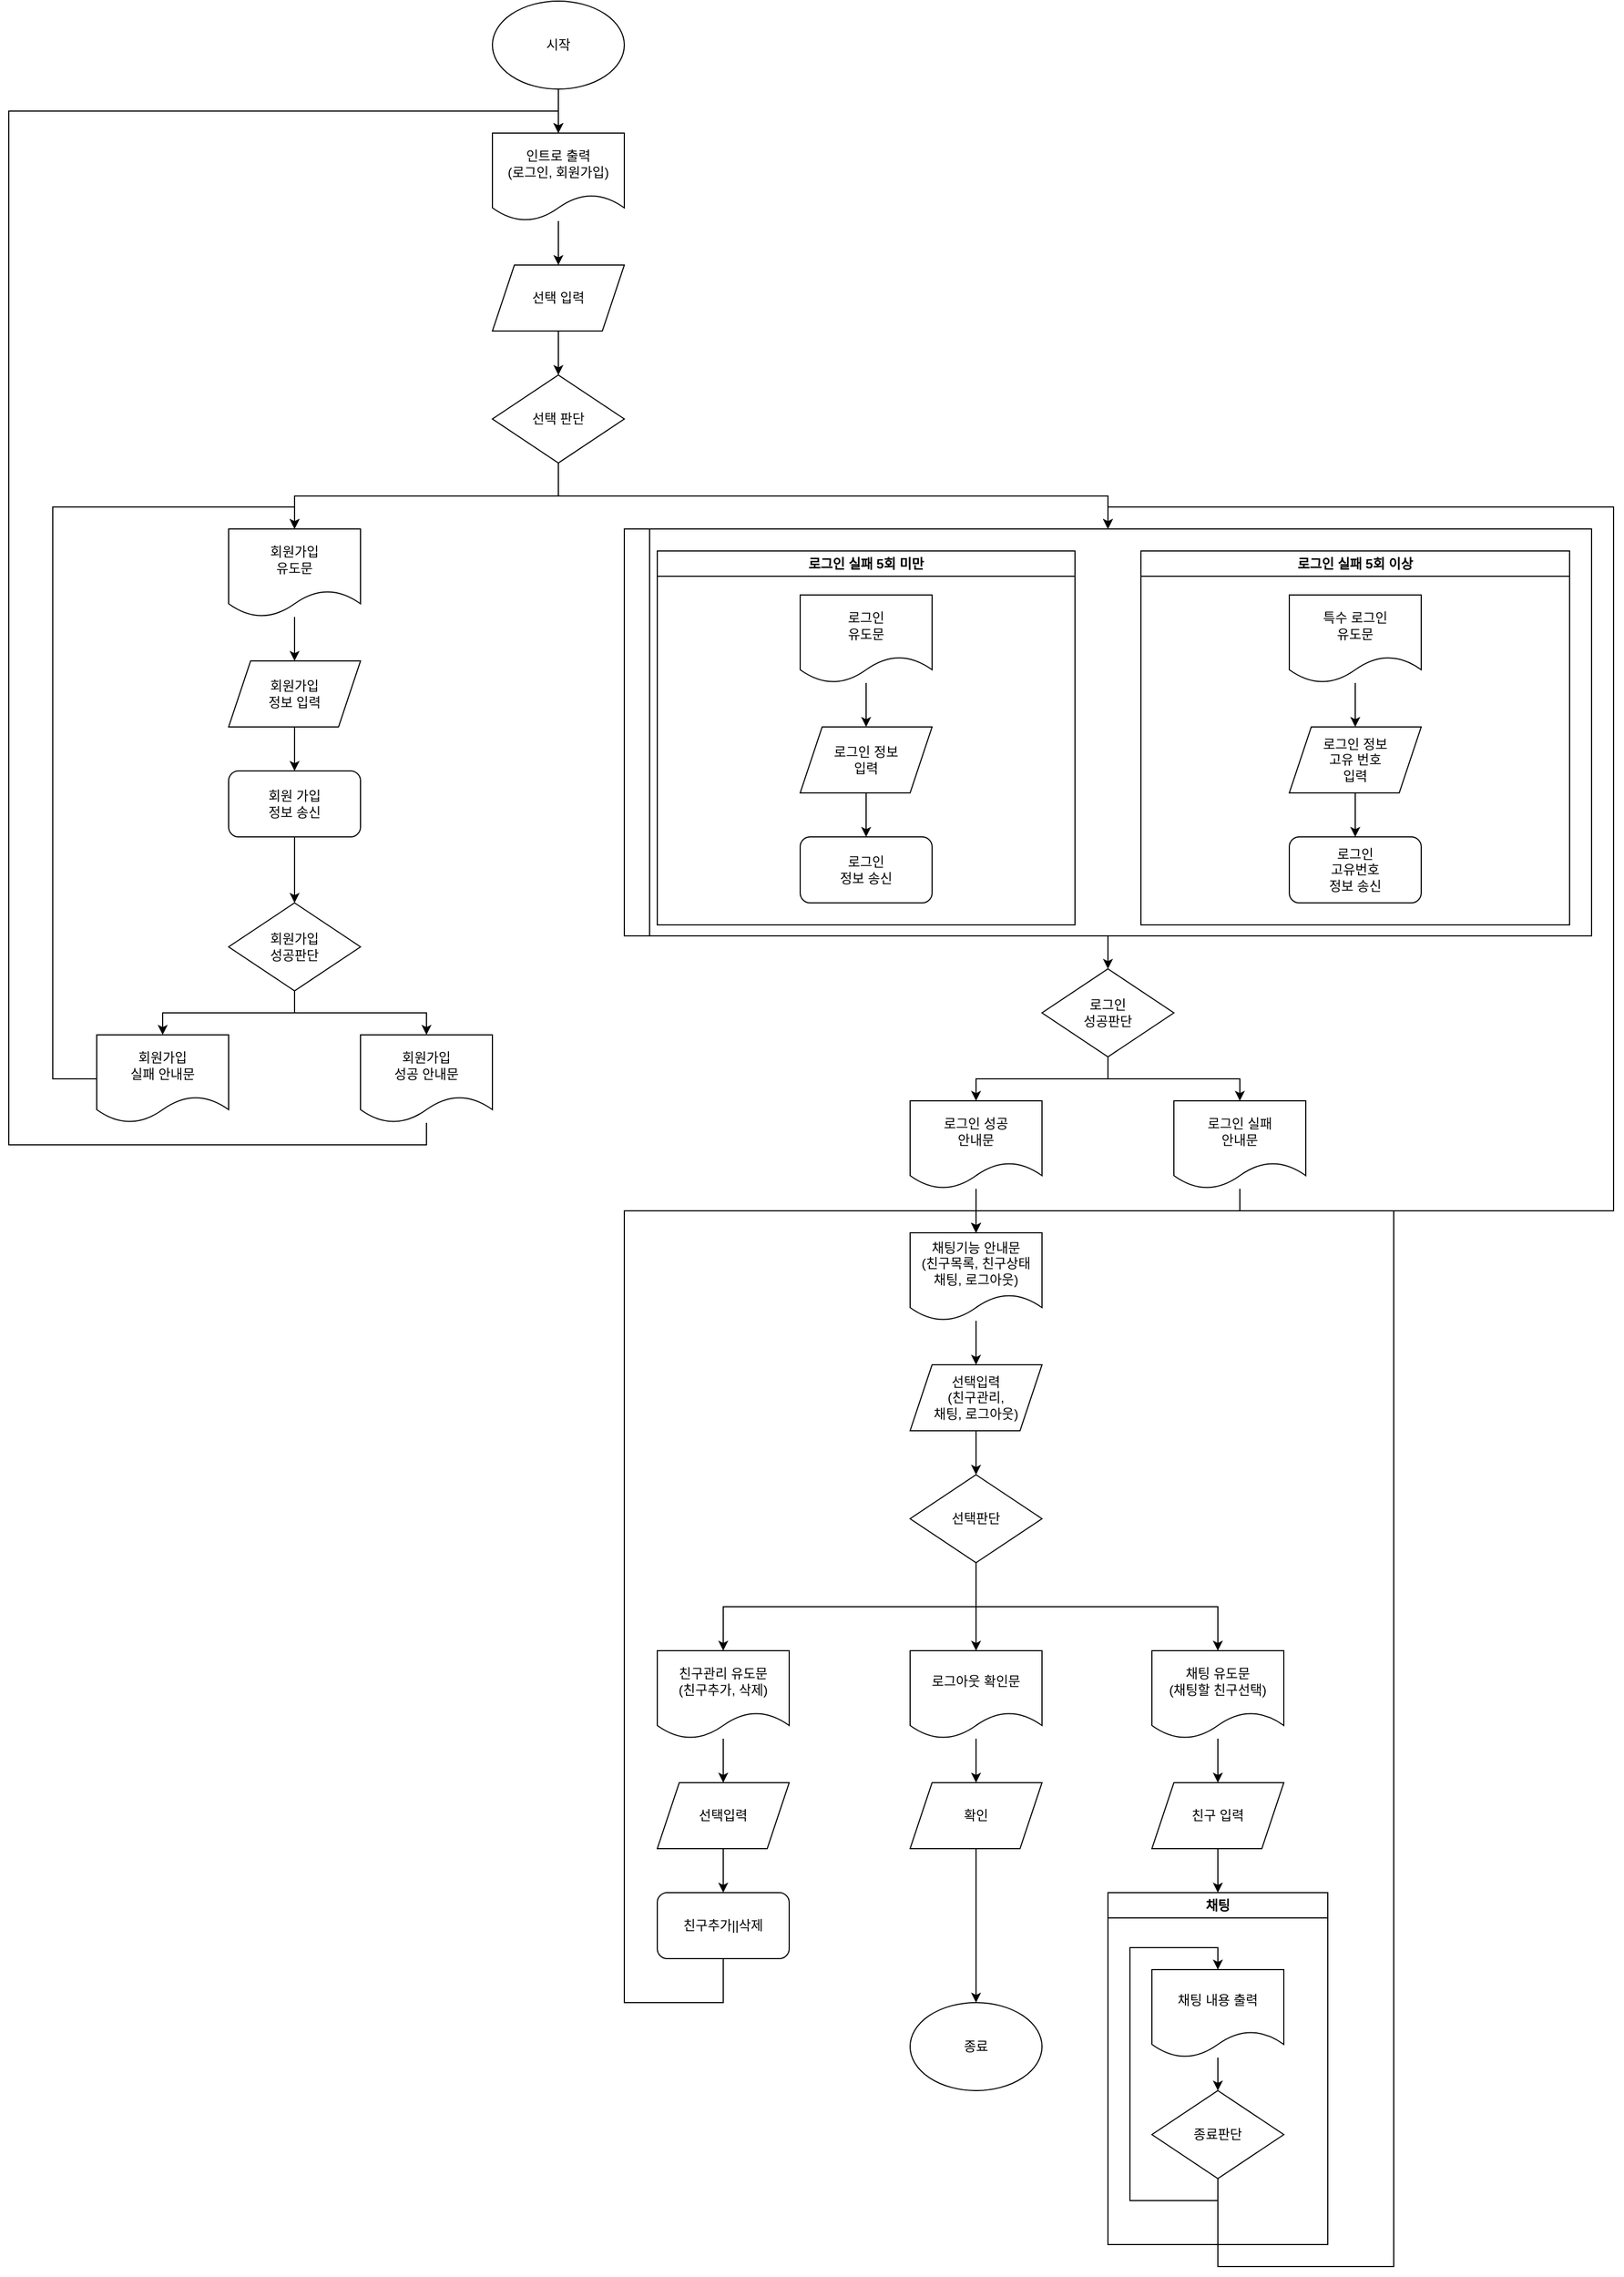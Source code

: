 <mxfile version="24.4.4" type="device">
  <diagram name="Page-1" id="c7488fd3-1785-93aa-aadb-54a6760d102a">
    <mxGraphModel dx="6447" dy="3500" grid="1" gridSize="10" guides="1" tooltips="1" connect="1" arrows="1" fold="1" page="1" pageScale="1" pageWidth="1100" pageHeight="850" background="none" math="0" shadow="0">
      <root>
        <mxCell id="0" />
        <mxCell id="1" parent="0" />
        <mxCell id="SiHA6oWJjxLBhAamfvWC-15" value="&amp;nbsp;" style="text;whiteSpace=wrap;html=1;" vertex="1" parent="1">
          <mxGeometry x="560" y="60" width="40" height="40" as="geometry" />
        </mxCell>
        <mxCell id="SiHA6oWJjxLBhAamfvWC-62" value="" style="edgeStyle=orthogonalEdgeStyle;rounded=0;orthogonalLoop=1;jettySize=auto;html=1;" edge="1" parent="1" source="SiHA6oWJjxLBhAamfvWC-16" target="SiHA6oWJjxLBhAamfvWC-17">
          <mxGeometry relative="1" as="geometry" />
        </mxCell>
        <mxCell id="SiHA6oWJjxLBhAamfvWC-16" value="시작" style="ellipse;whiteSpace=wrap;html=1;" vertex="1" parent="1">
          <mxGeometry x="120" y="-800" width="120" height="80" as="geometry" />
        </mxCell>
        <mxCell id="SiHA6oWJjxLBhAamfvWC-63" value="" style="edgeStyle=orthogonalEdgeStyle;rounded=0;orthogonalLoop=1;jettySize=auto;html=1;" edge="1" parent="1" source="SiHA6oWJjxLBhAamfvWC-17" target="SiHA6oWJjxLBhAamfvWC-18">
          <mxGeometry relative="1" as="geometry" />
        </mxCell>
        <mxCell id="SiHA6oWJjxLBhAamfvWC-17" value="&lt;div&gt;인트로 출력&lt;/div&gt;&lt;div&gt;(로그인, 회원가입)&lt;br&gt;&lt;/div&gt;" style="shape=document;whiteSpace=wrap;html=1;boundedLbl=1;" vertex="1" parent="1">
          <mxGeometry x="120" y="-680" width="120" height="80" as="geometry" />
        </mxCell>
        <mxCell id="SiHA6oWJjxLBhAamfvWC-64" value="" style="edgeStyle=orthogonalEdgeStyle;rounded=0;orthogonalLoop=1;jettySize=auto;html=1;" edge="1" parent="1" source="SiHA6oWJjxLBhAamfvWC-18" target="SiHA6oWJjxLBhAamfvWC-19">
          <mxGeometry relative="1" as="geometry" />
        </mxCell>
        <mxCell id="SiHA6oWJjxLBhAamfvWC-18" value="선택 입력" style="shape=parallelogram;perimeter=parallelogramPerimeter;whiteSpace=wrap;html=1;fixedSize=1;" vertex="1" parent="1">
          <mxGeometry x="120" y="-560" width="120" height="60" as="geometry" />
        </mxCell>
        <mxCell id="SiHA6oWJjxLBhAamfvWC-65" style="edgeStyle=orthogonalEdgeStyle;rounded=0;orthogonalLoop=1;jettySize=auto;html=1;entryX=0.5;entryY=0;entryDx=0;entryDy=0;" edge="1" parent="1" source="SiHA6oWJjxLBhAamfvWC-19" target="SiHA6oWJjxLBhAamfvWC-48">
          <mxGeometry relative="1" as="geometry">
            <Array as="points">
              <mxPoint x="180" y="-350" />
              <mxPoint x="-60" y="-350" />
            </Array>
          </mxGeometry>
        </mxCell>
        <mxCell id="SiHA6oWJjxLBhAamfvWC-66" style="edgeStyle=orthogonalEdgeStyle;rounded=0;orthogonalLoop=1;jettySize=auto;html=1;entryX=0.5;entryY=0;entryDx=0;entryDy=0;" edge="1" parent="1" source="SiHA6oWJjxLBhAamfvWC-19" target="SiHA6oWJjxLBhAamfvWC-49">
          <mxGeometry relative="1" as="geometry" />
        </mxCell>
        <mxCell id="SiHA6oWJjxLBhAamfvWC-19" value="선택 판단" style="rhombus;whiteSpace=wrap;html=1;" vertex="1" parent="1">
          <mxGeometry x="120" y="-460" width="120" height="80" as="geometry" />
        </mxCell>
        <mxCell id="SiHA6oWJjxLBhAamfvWC-68" value="" style="edgeStyle=orthogonalEdgeStyle;rounded=0;orthogonalLoop=1;jettySize=auto;html=1;" edge="1" parent="1" source="SiHA6oWJjxLBhAamfvWC-21" target="SiHA6oWJjxLBhAamfvWC-30">
          <mxGeometry relative="1" as="geometry" />
        </mxCell>
        <mxCell id="SiHA6oWJjxLBhAamfvWC-21" value="&lt;div&gt;회원가입&lt;/div&gt;&lt;div&gt;정보 입력&lt;br&gt;&lt;/div&gt;" style="shape=parallelogram;perimeter=parallelogramPerimeter;whiteSpace=wrap;html=1;fixedSize=1;" vertex="1" parent="1">
          <mxGeometry x="-120" y="-200" width="120" height="60" as="geometry" />
        </mxCell>
        <mxCell id="SiHA6oWJjxLBhAamfvWC-77" style="edgeStyle=orthogonalEdgeStyle;rounded=0;orthogonalLoop=1;jettySize=auto;html=1;entryX=0.5;entryY=0;entryDx=0;entryDy=0;" edge="1" parent="1" source="SiHA6oWJjxLBhAamfvWC-27" target="SiHA6oWJjxLBhAamfvWC-29">
          <mxGeometry relative="1" as="geometry" />
        </mxCell>
        <mxCell id="SiHA6oWJjxLBhAamfvWC-78" style="edgeStyle=orthogonalEdgeStyle;rounded=0;orthogonalLoop=1;jettySize=auto;html=1;entryX=0.5;entryY=0;entryDx=0;entryDy=0;" edge="1" parent="1" source="SiHA6oWJjxLBhAamfvWC-27" target="SiHA6oWJjxLBhAamfvWC-28">
          <mxGeometry relative="1" as="geometry" />
        </mxCell>
        <mxCell id="SiHA6oWJjxLBhAamfvWC-27" value="&lt;div&gt;회원가입&lt;/div&gt;&lt;div&gt;성공판단&lt;br&gt;&lt;/div&gt;" style="rhombus;whiteSpace=wrap;html=1;" vertex="1" parent="1">
          <mxGeometry x="-120" y="20" width="120" height="80" as="geometry" />
        </mxCell>
        <mxCell id="SiHA6oWJjxLBhAamfvWC-82" style="edgeStyle=orthogonalEdgeStyle;rounded=0;orthogonalLoop=1;jettySize=auto;html=1;entryX=0.5;entryY=0;entryDx=0;entryDy=0;" edge="1" parent="1" source="SiHA6oWJjxLBhAamfvWC-28" target="SiHA6oWJjxLBhAamfvWC-17">
          <mxGeometry relative="1" as="geometry">
            <mxPoint x="60" y="-744.706" as="targetPoint" />
            <Array as="points">
              <mxPoint x="60" y="240" />
              <mxPoint x="-320" y="240" />
              <mxPoint x="-320" y="-700" />
              <mxPoint x="180" y="-700" />
            </Array>
          </mxGeometry>
        </mxCell>
        <mxCell id="SiHA6oWJjxLBhAamfvWC-28" value="&lt;div&gt;회원가입&lt;/div&gt;&lt;div&gt;성공 안내문&lt;br&gt;&lt;/div&gt;" style="shape=document;whiteSpace=wrap;html=1;boundedLbl=1;" vertex="1" parent="1">
          <mxGeometry y="140" width="120" height="80" as="geometry" />
        </mxCell>
        <mxCell id="SiHA6oWJjxLBhAamfvWC-79" style="edgeStyle=orthogonalEdgeStyle;rounded=0;orthogonalLoop=1;jettySize=auto;html=1;entryX=0.5;entryY=0;entryDx=0;entryDy=0;" edge="1" parent="1" source="SiHA6oWJjxLBhAamfvWC-29" target="SiHA6oWJjxLBhAamfvWC-48">
          <mxGeometry relative="1" as="geometry">
            <Array as="points">
              <mxPoint x="-280" y="180" />
              <mxPoint x="-280" y="-340" />
              <mxPoint x="-60" y="-340" />
            </Array>
          </mxGeometry>
        </mxCell>
        <mxCell id="SiHA6oWJjxLBhAamfvWC-29" value="&lt;div&gt;회원가입&lt;/div&gt;&lt;div&gt;실패 안내문&lt;br&gt;&lt;/div&gt;" style="shape=document;whiteSpace=wrap;html=1;boundedLbl=1;" vertex="1" parent="1">
          <mxGeometry x="-240" y="140" width="120" height="80" as="geometry" />
        </mxCell>
        <mxCell id="SiHA6oWJjxLBhAamfvWC-69" value="" style="edgeStyle=orthogonalEdgeStyle;rounded=0;orthogonalLoop=1;jettySize=auto;html=1;" edge="1" parent="1" source="SiHA6oWJjxLBhAamfvWC-30" target="SiHA6oWJjxLBhAamfvWC-27">
          <mxGeometry relative="1" as="geometry" />
        </mxCell>
        <mxCell id="SiHA6oWJjxLBhAamfvWC-30" value="&lt;div&gt;회원 가입&lt;/div&gt;&lt;div&gt;정보 송신&lt;br&gt;&lt;/div&gt;" style="rounded=1;whiteSpace=wrap;html=1;" vertex="1" parent="1">
          <mxGeometry x="-120" y="-100" width="120" height="60" as="geometry" />
        </mxCell>
        <mxCell id="SiHA6oWJjxLBhAamfvWC-33" value="로그인 실패 5회 미만" style="swimlane;whiteSpace=wrap;html=1;" vertex="1" parent="1">
          <mxGeometry x="270" y="-300" width="380" height="340" as="geometry" />
        </mxCell>
        <mxCell id="SiHA6oWJjxLBhAamfvWC-32" value="&lt;div&gt;로그인&lt;/div&gt;&lt;div&gt;정보 송신&lt;br&gt;&lt;/div&gt;" style="rounded=1;whiteSpace=wrap;html=1;" vertex="1" parent="SiHA6oWJjxLBhAamfvWC-33">
          <mxGeometry x="130" y="260" width="120" height="60" as="geometry" />
        </mxCell>
        <mxCell id="SiHA6oWJjxLBhAamfvWC-71" value="" style="edgeStyle=orthogonalEdgeStyle;rounded=0;orthogonalLoop=1;jettySize=auto;html=1;" edge="1" parent="SiHA6oWJjxLBhAamfvWC-33" source="SiHA6oWJjxLBhAamfvWC-20" target="SiHA6oWJjxLBhAamfvWC-32">
          <mxGeometry relative="1" as="geometry" />
        </mxCell>
        <mxCell id="SiHA6oWJjxLBhAamfvWC-20" value="&lt;div&gt;로그인 정보 &lt;br&gt;&lt;/div&gt;&lt;div&gt;입력&lt;br&gt;&lt;/div&gt;" style="shape=parallelogram;perimeter=parallelogramPerimeter;whiteSpace=wrap;html=1;fixedSize=1;" vertex="1" parent="SiHA6oWJjxLBhAamfvWC-33">
          <mxGeometry x="130" y="160" width="120" height="60" as="geometry" />
        </mxCell>
        <mxCell id="SiHA6oWJjxLBhAamfvWC-70" value="" style="edgeStyle=orthogonalEdgeStyle;rounded=0;orthogonalLoop=1;jettySize=auto;html=1;" edge="1" parent="SiHA6oWJjxLBhAamfvWC-33" source="SiHA6oWJjxLBhAamfvWC-46" target="SiHA6oWJjxLBhAamfvWC-20">
          <mxGeometry relative="1" as="geometry" />
        </mxCell>
        <mxCell id="SiHA6oWJjxLBhAamfvWC-46" value="&lt;div&gt;로그인&lt;/div&gt;&lt;div&gt;유도문&lt;br&gt;&lt;/div&gt;" style="shape=document;whiteSpace=wrap;html=1;boundedLbl=1;" vertex="1" parent="SiHA6oWJjxLBhAamfvWC-33">
          <mxGeometry x="130" y="40" width="120" height="80" as="geometry" />
        </mxCell>
        <mxCell id="SiHA6oWJjxLBhAamfvWC-39" value="로그인 실패 5회 이상" style="swimlane;whiteSpace=wrap;html=1;" vertex="1" parent="1">
          <mxGeometry x="710" y="-300" width="390" height="340" as="geometry" />
        </mxCell>
        <mxCell id="SiHA6oWJjxLBhAamfvWC-73" value="" style="edgeStyle=orthogonalEdgeStyle;rounded=0;orthogonalLoop=1;jettySize=auto;html=1;" edge="1" parent="SiHA6oWJjxLBhAamfvWC-39" source="SiHA6oWJjxLBhAamfvWC-34" target="SiHA6oWJjxLBhAamfvWC-35">
          <mxGeometry relative="1" as="geometry" />
        </mxCell>
        <mxCell id="SiHA6oWJjxLBhAamfvWC-34" value="&lt;div&gt;로그인 정보&lt;/div&gt;&lt;div&gt;고유 번호&lt;br&gt;&lt;/div&gt;&lt;div&gt;입력&lt;br&gt;&lt;/div&gt;" style="shape=parallelogram;perimeter=parallelogramPerimeter;whiteSpace=wrap;html=1;fixedSize=1;" vertex="1" parent="SiHA6oWJjxLBhAamfvWC-39">
          <mxGeometry x="135" y="160" width="120" height="60" as="geometry" />
        </mxCell>
        <mxCell id="SiHA6oWJjxLBhAamfvWC-35" value="&lt;div&gt;로그인&lt;/div&gt;&lt;div&gt;고유번호&lt;br&gt;&lt;/div&gt;&lt;div&gt;정보 송신&lt;br&gt;&lt;/div&gt;" style="rounded=1;whiteSpace=wrap;html=1;" vertex="1" parent="SiHA6oWJjxLBhAamfvWC-39">
          <mxGeometry x="135" y="260" width="120" height="60" as="geometry" />
        </mxCell>
        <mxCell id="SiHA6oWJjxLBhAamfvWC-72" value="" style="edgeStyle=orthogonalEdgeStyle;rounded=0;orthogonalLoop=1;jettySize=auto;html=1;" edge="1" parent="SiHA6oWJjxLBhAamfvWC-39" source="SiHA6oWJjxLBhAamfvWC-47" target="SiHA6oWJjxLBhAamfvWC-34">
          <mxGeometry relative="1" as="geometry" />
        </mxCell>
        <mxCell id="SiHA6oWJjxLBhAamfvWC-47" value="&lt;div&gt;특수 로그인&lt;/div&gt;&lt;div&gt;유도문&lt;br&gt;&lt;/div&gt;" style="shape=document;whiteSpace=wrap;html=1;boundedLbl=1;" vertex="1" parent="SiHA6oWJjxLBhAamfvWC-39">
          <mxGeometry x="135" y="40" width="120" height="80" as="geometry" />
        </mxCell>
        <mxCell id="SiHA6oWJjxLBhAamfvWC-67" value="" style="edgeStyle=orthogonalEdgeStyle;rounded=0;orthogonalLoop=1;jettySize=auto;html=1;" edge="1" parent="1" source="SiHA6oWJjxLBhAamfvWC-48" target="SiHA6oWJjxLBhAamfvWC-21">
          <mxGeometry relative="1" as="geometry" />
        </mxCell>
        <mxCell id="SiHA6oWJjxLBhAamfvWC-48" value="&lt;div&gt;회원가입&lt;/div&gt;&lt;div&gt;유도문&lt;br&gt;&lt;/div&gt;" style="shape=document;whiteSpace=wrap;html=1;boundedLbl=1;" vertex="1" parent="1">
          <mxGeometry x="-120" y="-320" width="120" height="80" as="geometry" />
        </mxCell>
        <mxCell id="SiHA6oWJjxLBhAamfvWC-75" style="edgeStyle=orthogonalEdgeStyle;rounded=0;orthogonalLoop=1;jettySize=auto;html=1;entryX=0.5;entryY=0;entryDx=0;entryDy=0;" edge="1" parent="1" source="SiHA6oWJjxLBhAamfvWC-23" target="SiHA6oWJjxLBhAamfvWC-25">
          <mxGeometry relative="1" as="geometry" />
        </mxCell>
        <mxCell id="SiHA6oWJjxLBhAamfvWC-76" style="edgeStyle=orthogonalEdgeStyle;rounded=0;orthogonalLoop=1;jettySize=auto;html=1;entryX=0.5;entryY=0;entryDx=0;entryDy=0;" edge="1" parent="1" source="SiHA6oWJjxLBhAamfvWC-23" target="SiHA6oWJjxLBhAamfvWC-24">
          <mxGeometry relative="1" as="geometry" />
        </mxCell>
        <mxCell id="SiHA6oWJjxLBhAamfvWC-23" value="&lt;div&gt;로그인&lt;/div&gt;&lt;div&gt;성공판단&lt;br&gt;&lt;/div&gt;" style="rhombus;whiteSpace=wrap;html=1;" vertex="1" parent="1">
          <mxGeometry x="620" y="80" width="120" height="80" as="geometry" />
        </mxCell>
        <mxCell id="SiHA6oWJjxLBhAamfvWC-84" value="" style="edgeStyle=orthogonalEdgeStyle;rounded=0;orthogonalLoop=1;jettySize=auto;html=1;" edge="1" parent="1" source="SiHA6oWJjxLBhAamfvWC-25" target="SiHA6oWJjxLBhAamfvWC-83">
          <mxGeometry relative="1" as="geometry" />
        </mxCell>
        <mxCell id="SiHA6oWJjxLBhAamfvWC-25" value="&lt;div&gt;로그인 성공&lt;/div&gt;&lt;div&gt;안내문&lt;br&gt;&lt;/div&gt;" style="shape=document;whiteSpace=wrap;html=1;boundedLbl=1;" vertex="1" parent="1">
          <mxGeometry x="500" y="200" width="120" height="80" as="geometry" />
        </mxCell>
        <mxCell id="SiHA6oWJjxLBhAamfvWC-81" style="edgeStyle=orthogonalEdgeStyle;rounded=0;orthogonalLoop=1;jettySize=auto;html=1;entryX=0.5;entryY=0;entryDx=0;entryDy=0;" edge="1" parent="1" source="SiHA6oWJjxLBhAamfvWC-24" target="SiHA6oWJjxLBhAamfvWC-49">
          <mxGeometry relative="1" as="geometry">
            <Array as="points">
              <mxPoint x="800" y="300" />
              <mxPoint x="1140" y="300" />
              <mxPoint x="1140" y="-340" />
              <mxPoint x="680" y="-340" />
            </Array>
          </mxGeometry>
        </mxCell>
        <mxCell id="SiHA6oWJjxLBhAamfvWC-24" value="&lt;div&gt;로그인 실패&lt;/div&gt;&lt;div&gt;안내문&lt;br&gt;&lt;/div&gt;" style="shape=document;whiteSpace=wrap;html=1;boundedLbl=1;" vertex="1" parent="1">
          <mxGeometry x="740" y="200" width="120" height="80" as="geometry" />
        </mxCell>
        <mxCell id="SiHA6oWJjxLBhAamfvWC-74" style="edgeStyle=orthogonalEdgeStyle;rounded=0;orthogonalLoop=1;jettySize=auto;html=1;exitX=0.5;exitY=1;exitDx=0;exitDy=0;entryX=0.5;entryY=0;entryDx=0;entryDy=0;" edge="1" parent="1" source="SiHA6oWJjxLBhAamfvWC-49" target="SiHA6oWJjxLBhAamfvWC-23">
          <mxGeometry relative="1" as="geometry" />
        </mxCell>
        <mxCell id="SiHA6oWJjxLBhAamfvWC-49" value="" style="swimlane;horizontal=0;whiteSpace=wrap;html=1;" vertex="1" parent="1">
          <mxGeometry x="240" y="-320" width="880" height="370" as="geometry">
            <mxRectangle x="200" y="-360" width="50" height="40" as="alternateBounds" />
          </mxGeometry>
        </mxCell>
        <mxCell id="SiHA6oWJjxLBhAamfvWC-90" value="" style="edgeStyle=orthogonalEdgeStyle;rounded=0;orthogonalLoop=1;jettySize=auto;html=1;" edge="1" parent="1" source="SiHA6oWJjxLBhAamfvWC-83" target="SiHA6oWJjxLBhAamfvWC-85">
          <mxGeometry relative="1" as="geometry" />
        </mxCell>
        <mxCell id="SiHA6oWJjxLBhAamfvWC-83" value="&lt;div&gt;채팅기능 안내문&lt;/div&gt;&lt;div&gt;(친구목록, 친구상태&lt;br&gt;&lt;/div&gt;&lt;div&gt;채팅, 로그아웃)&lt;br&gt;&lt;/div&gt;" style="shape=document;whiteSpace=wrap;html=1;boundedLbl=1;" vertex="1" parent="1">
          <mxGeometry x="500" y="320" width="120" height="80" as="geometry" />
        </mxCell>
        <mxCell id="SiHA6oWJjxLBhAamfvWC-89" value="" style="edgeStyle=orthogonalEdgeStyle;rounded=0;orthogonalLoop=1;jettySize=auto;html=1;" edge="1" parent="1" source="SiHA6oWJjxLBhAamfvWC-85" target="SiHA6oWJjxLBhAamfvWC-88">
          <mxGeometry relative="1" as="geometry" />
        </mxCell>
        <mxCell id="SiHA6oWJjxLBhAamfvWC-85" value="&lt;div&gt;선택입력&lt;/div&gt;&lt;div&gt;(친구관리,&lt;/div&gt;&lt;div&gt;채팅, 로그아웃)&lt;br&gt;&lt;/div&gt;" style="shape=parallelogram;perimeter=parallelogramPerimeter;whiteSpace=wrap;html=1;fixedSize=1;" vertex="1" parent="1">
          <mxGeometry x="500" y="440" width="120" height="60" as="geometry" />
        </mxCell>
        <mxCell id="SiHA6oWJjxLBhAamfvWC-94" value="" style="edgeStyle=orthogonalEdgeStyle;rounded=0;orthogonalLoop=1;jettySize=auto;html=1;" edge="1" parent="1" source="SiHA6oWJjxLBhAamfvWC-88" target="SiHA6oWJjxLBhAamfvWC-92">
          <mxGeometry relative="1" as="geometry" />
        </mxCell>
        <mxCell id="SiHA6oWJjxLBhAamfvWC-98" style="edgeStyle=orthogonalEdgeStyle;rounded=0;orthogonalLoop=1;jettySize=auto;html=1;entryX=0.5;entryY=0;entryDx=0;entryDy=0;" edge="1" parent="1" source="SiHA6oWJjxLBhAamfvWC-88" target="SiHA6oWJjxLBhAamfvWC-97">
          <mxGeometry relative="1" as="geometry">
            <Array as="points">
              <mxPoint x="560" y="660" />
              <mxPoint x="330" y="660" />
            </Array>
          </mxGeometry>
        </mxCell>
        <mxCell id="SiHA6oWJjxLBhAamfvWC-99" style="edgeStyle=orthogonalEdgeStyle;rounded=0;orthogonalLoop=1;jettySize=auto;html=1;entryX=0.5;entryY=0;entryDx=0;entryDy=0;" edge="1" parent="1" source="SiHA6oWJjxLBhAamfvWC-88" target="SiHA6oWJjxLBhAamfvWC-93">
          <mxGeometry relative="1" as="geometry">
            <Array as="points">
              <mxPoint x="560" y="660" />
              <mxPoint x="780" y="660" />
            </Array>
          </mxGeometry>
        </mxCell>
        <mxCell id="SiHA6oWJjxLBhAamfvWC-88" value="선택판단" style="rhombus;whiteSpace=wrap;html=1;" vertex="1" parent="1">
          <mxGeometry x="500" y="540" width="120" height="80" as="geometry" />
        </mxCell>
        <mxCell id="SiHA6oWJjxLBhAamfvWC-106" value="" style="edgeStyle=orthogonalEdgeStyle;rounded=0;orthogonalLoop=1;jettySize=auto;html=1;" edge="1" parent="1" source="SiHA6oWJjxLBhAamfvWC-92" target="SiHA6oWJjxLBhAamfvWC-104">
          <mxGeometry relative="1" as="geometry" />
        </mxCell>
        <mxCell id="SiHA6oWJjxLBhAamfvWC-92" value="로그아웃 확인문" style="shape=document;whiteSpace=wrap;html=1;boundedLbl=1;" vertex="1" parent="1">
          <mxGeometry x="500" y="700" width="120" height="80" as="geometry" />
        </mxCell>
        <mxCell id="SiHA6oWJjxLBhAamfvWC-107" value="" style="edgeStyle=orthogonalEdgeStyle;rounded=0;orthogonalLoop=1;jettySize=auto;html=1;" edge="1" parent="1" source="SiHA6oWJjxLBhAamfvWC-93" target="SiHA6oWJjxLBhAamfvWC-103">
          <mxGeometry relative="1" as="geometry" />
        </mxCell>
        <mxCell id="SiHA6oWJjxLBhAamfvWC-93" value="&lt;div&gt;채팅 유도문&lt;/div&gt;&lt;div&gt;(채팅할 친구선택)&lt;br&gt;&lt;/div&gt;" style="shape=document;whiteSpace=wrap;html=1;boundedLbl=1;" vertex="1" parent="1">
          <mxGeometry x="720" y="700" width="120" height="80" as="geometry" />
        </mxCell>
        <mxCell id="SiHA6oWJjxLBhAamfvWC-109" value="" style="edgeStyle=orthogonalEdgeStyle;rounded=0;orthogonalLoop=1;jettySize=auto;html=1;" edge="1" parent="1" source="SiHA6oWJjxLBhAamfvWC-97" target="SiHA6oWJjxLBhAamfvWC-100">
          <mxGeometry relative="1" as="geometry" />
        </mxCell>
        <mxCell id="SiHA6oWJjxLBhAamfvWC-97" value="&lt;div&gt;친구관리 유도문&lt;/div&gt;&lt;div&gt;(친구추가, 삭제)&lt;br&gt;&lt;/div&gt;" style="shape=document;whiteSpace=wrap;html=1;boundedLbl=1;" vertex="1" parent="1">
          <mxGeometry x="270" y="700" width="120" height="80" as="geometry" />
        </mxCell>
        <mxCell id="SiHA6oWJjxLBhAamfvWC-110" value="" style="edgeStyle=orthogonalEdgeStyle;rounded=0;orthogonalLoop=1;jettySize=auto;html=1;" edge="1" parent="1" source="SiHA6oWJjxLBhAamfvWC-100" target="SiHA6oWJjxLBhAamfvWC-101">
          <mxGeometry relative="1" as="geometry" />
        </mxCell>
        <mxCell id="SiHA6oWJjxLBhAamfvWC-100" value="선택입력" style="shape=parallelogram;perimeter=parallelogramPerimeter;whiteSpace=wrap;html=1;fixedSize=1;" vertex="1" parent="1">
          <mxGeometry x="270" y="820" width="120" height="60" as="geometry" />
        </mxCell>
        <mxCell id="SiHA6oWJjxLBhAamfvWC-118" style="edgeStyle=orthogonalEdgeStyle;rounded=0;orthogonalLoop=1;jettySize=auto;html=1;entryX=0.5;entryY=0;entryDx=0;entryDy=0;" edge="1" parent="1" source="SiHA6oWJjxLBhAamfvWC-101" target="SiHA6oWJjxLBhAamfvWC-83">
          <mxGeometry relative="1" as="geometry">
            <Array as="points">
              <mxPoint x="330" y="1020" />
              <mxPoint x="240" y="1020" />
              <mxPoint x="240" y="300" />
              <mxPoint x="560" y="300" />
            </Array>
          </mxGeometry>
        </mxCell>
        <mxCell id="SiHA6oWJjxLBhAamfvWC-101" value="친구추가||삭제" style="rounded=1;whiteSpace=wrap;html=1;" vertex="1" parent="1">
          <mxGeometry x="270" y="920" width="120" height="60" as="geometry" />
        </mxCell>
        <mxCell id="SiHA6oWJjxLBhAamfvWC-102" value="종료" style="ellipse;whiteSpace=wrap;html=1;" vertex="1" parent="1">
          <mxGeometry x="500" y="1020" width="120" height="80" as="geometry" />
        </mxCell>
        <mxCell id="SiHA6oWJjxLBhAamfvWC-111" style="edgeStyle=orthogonalEdgeStyle;rounded=0;orthogonalLoop=1;jettySize=auto;html=1;entryX=0.5;entryY=0;entryDx=0;entryDy=0;" edge="1" parent="1" source="SiHA6oWJjxLBhAamfvWC-103" target="SiHA6oWJjxLBhAamfvWC-108">
          <mxGeometry relative="1" as="geometry" />
        </mxCell>
        <mxCell id="SiHA6oWJjxLBhAamfvWC-103" value="친구 입력" style="shape=parallelogram;perimeter=parallelogramPerimeter;whiteSpace=wrap;html=1;fixedSize=1;" vertex="1" parent="1">
          <mxGeometry x="720" y="820" width="120" height="60" as="geometry" />
        </mxCell>
        <mxCell id="SiHA6oWJjxLBhAamfvWC-105" style="edgeStyle=orthogonalEdgeStyle;rounded=0;orthogonalLoop=1;jettySize=auto;html=1;entryX=0.5;entryY=0;entryDx=0;entryDy=0;" edge="1" parent="1" source="SiHA6oWJjxLBhAamfvWC-104" target="SiHA6oWJjxLBhAamfvWC-102">
          <mxGeometry relative="1" as="geometry" />
        </mxCell>
        <mxCell id="SiHA6oWJjxLBhAamfvWC-104" value="확인" style="shape=parallelogram;perimeter=parallelogramPerimeter;whiteSpace=wrap;html=1;fixedSize=1;" vertex="1" parent="1">
          <mxGeometry x="500" y="820" width="120" height="60" as="geometry" />
        </mxCell>
        <mxCell id="SiHA6oWJjxLBhAamfvWC-108" value="채팅" style="swimlane;whiteSpace=wrap;html=1;" vertex="1" parent="1">
          <mxGeometry x="680" y="920" width="200" height="320" as="geometry" />
        </mxCell>
        <mxCell id="SiHA6oWJjxLBhAamfvWC-116" value="" style="edgeStyle=orthogonalEdgeStyle;rounded=0;orthogonalLoop=1;jettySize=auto;html=1;" edge="1" parent="SiHA6oWJjxLBhAamfvWC-108" source="SiHA6oWJjxLBhAamfvWC-112" target="SiHA6oWJjxLBhAamfvWC-113">
          <mxGeometry relative="1" as="geometry" />
        </mxCell>
        <mxCell id="SiHA6oWJjxLBhAamfvWC-112" value="채팅 내용 출력" style="shape=document;whiteSpace=wrap;html=1;boundedLbl=1;" vertex="1" parent="SiHA6oWJjxLBhAamfvWC-108">
          <mxGeometry x="40" y="70" width="120" height="80" as="geometry" />
        </mxCell>
        <mxCell id="SiHA6oWJjxLBhAamfvWC-115" style="edgeStyle=orthogonalEdgeStyle;rounded=0;orthogonalLoop=1;jettySize=auto;html=1;entryX=0.5;entryY=0;entryDx=0;entryDy=0;" edge="1" parent="SiHA6oWJjxLBhAamfvWC-108" source="SiHA6oWJjxLBhAamfvWC-113" target="SiHA6oWJjxLBhAamfvWC-112">
          <mxGeometry relative="1" as="geometry">
            <Array as="points">
              <mxPoint x="100" y="280" />
              <mxPoint x="20" y="280" />
              <mxPoint x="20" y="50" />
              <mxPoint x="100" y="50" />
            </Array>
          </mxGeometry>
        </mxCell>
        <mxCell id="SiHA6oWJjxLBhAamfvWC-113" value="종료판단" style="rhombus;whiteSpace=wrap;html=1;" vertex="1" parent="SiHA6oWJjxLBhAamfvWC-108">
          <mxGeometry x="40" y="180" width="120" height="80" as="geometry" />
        </mxCell>
        <mxCell id="SiHA6oWJjxLBhAamfvWC-117" style="edgeStyle=orthogonalEdgeStyle;rounded=0;orthogonalLoop=1;jettySize=auto;html=1;entryX=0.5;entryY=0;entryDx=0;entryDy=0;" edge="1" parent="1" source="SiHA6oWJjxLBhAamfvWC-113" target="SiHA6oWJjxLBhAamfvWC-83">
          <mxGeometry relative="1" as="geometry">
            <mxPoint x="1000" y="410" as="targetPoint" />
            <Array as="points">
              <mxPoint x="780" y="1260" />
              <mxPoint x="940" y="1260" />
              <mxPoint x="940" y="300" />
              <mxPoint x="560" y="300" />
            </Array>
          </mxGeometry>
        </mxCell>
      </root>
    </mxGraphModel>
  </diagram>
</mxfile>
